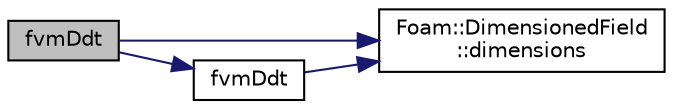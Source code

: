 digraph "fvmDdt"
{
  bgcolor="transparent";
  edge [fontname="Helvetica",fontsize="10",labelfontname="Helvetica",labelfontsize="10"];
  node [fontname="Helvetica",fontsize="10",shape=record];
  rankdir="LR";
  Node59 [label="fvmDdt",height=0.2,width=0.4,color="black", fillcolor="grey75", style="filled", fontcolor="black"];
  Node59 -> Node60 [color="midnightblue",fontsize="10",style="solid",fontname="Helvetica"];
  Node60 [label="Foam::DimensionedField\l::dimensions",height=0.2,width=0.4,color="black",URL="$a27497.html#a512673c2674ca2d38885f1bb5f6994fb",tooltip="Return dimensions. "];
  Node59 -> Node61 [color="midnightblue",fontsize="10",style="solid",fontname="Helvetica"];
  Node61 [label="fvmDdt",height=0.2,width=0.4,color="black",URL="$a23321.html#a8602a98a4ac41054bb3dcf8adc93b94b"];
  Node61 -> Node60 [color="midnightblue",fontsize="10",style="solid",fontname="Helvetica"];
}

